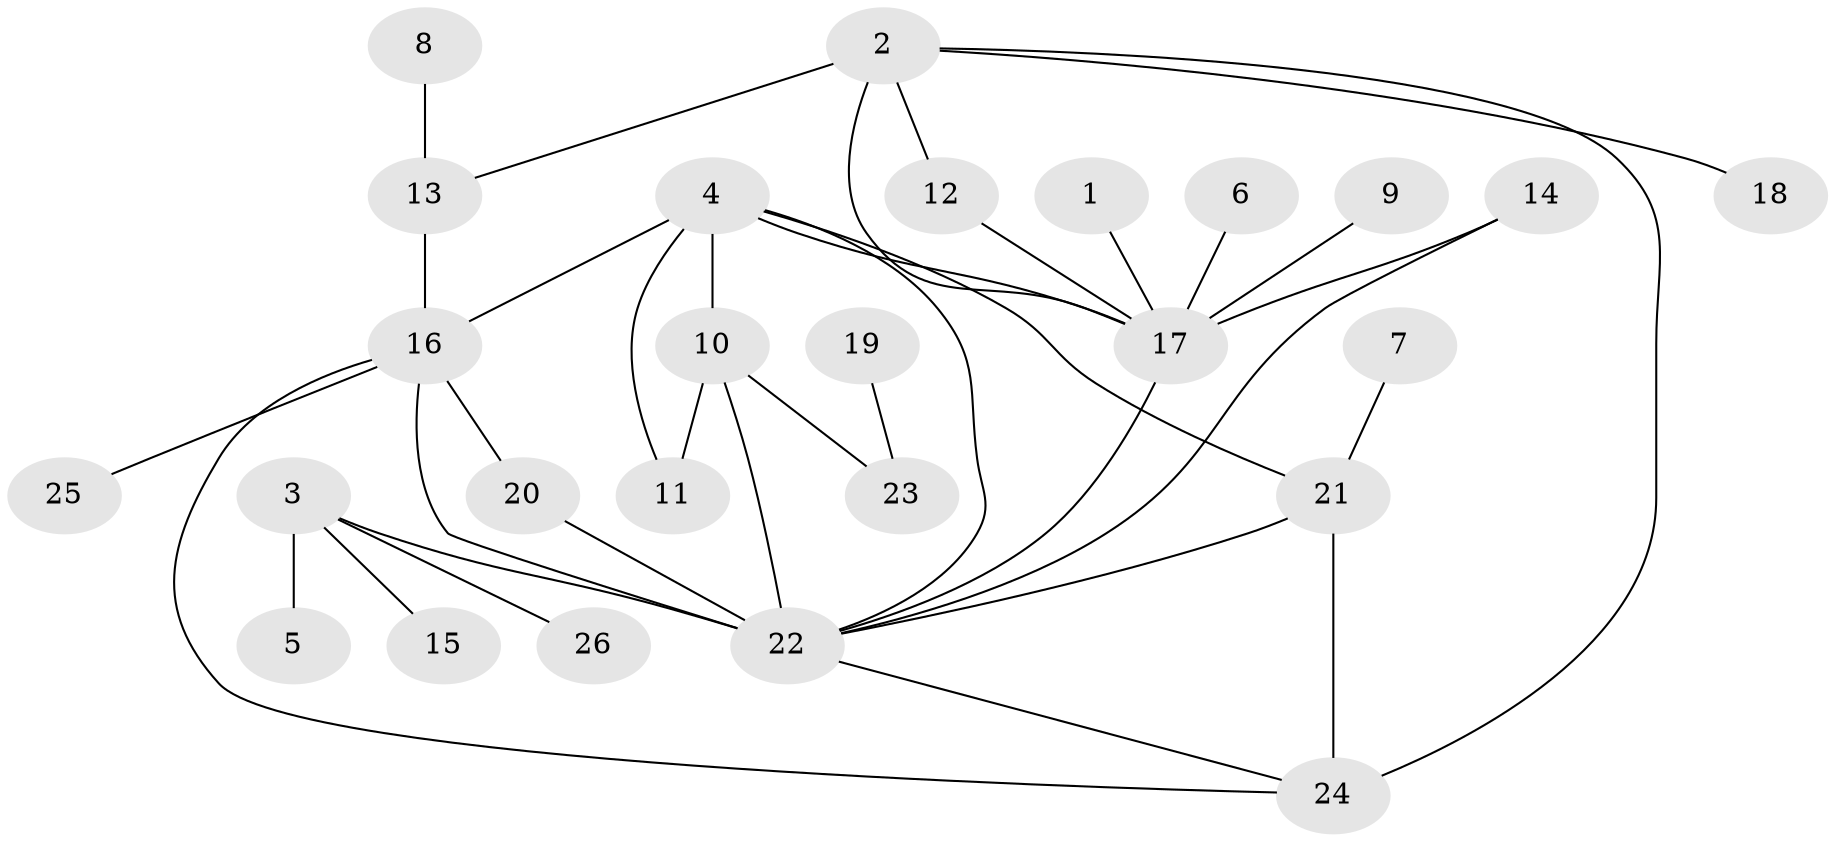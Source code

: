 // original degree distribution, {6: 0.03488372093023256, 3: 0.08139534883720931, 9: 0.03488372093023256, 5: 0.06976744186046512, 8: 0.03488372093023256, 7: 0.023255813953488372, 10: 0.011627906976744186, 4: 0.023255813953488372, 1: 0.5581395348837209, 2: 0.12790697674418605}
// Generated by graph-tools (version 1.1) at 2025/37/03/04/25 23:37:35]
// undirected, 26 vertices, 37 edges
graph export_dot {
  node [color=gray90,style=filled];
  1;
  2;
  3;
  4;
  5;
  6;
  7;
  8;
  9;
  10;
  11;
  12;
  13;
  14;
  15;
  16;
  17;
  18;
  19;
  20;
  21;
  22;
  23;
  24;
  25;
  26;
  1 -- 17 [weight=1.0];
  2 -- 12 [weight=1.0];
  2 -- 13 [weight=1.0];
  2 -- 17 [weight=2.0];
  2 -- 18 [weight=1.0];
  2 -- 24 [weight=1.0];
  3 -- 5 [weight=1.0];
  3 -- 15 [weight=1.0];
  3 -- 22 [weight=3.0];
  3 -- 26 [weight=1.0];
  4 -- 10 [weight=1.0];
  4 -- 11 [weight=2.0];
  4 -- 16 [weight=1.0];
  4 -- 17 [weight=1.0];
  4 -- 21 [weight=2.0];
  4 -- 22 [weight=1.0];
  6 -- 17 [weight=1.0];
  7 -- 21 [weight=1.0];
  8 -- 13 [weight=1.0];
  9 -- 17 [weight=1.0];
  10 -- 11 [weight=2.0];
  10 -- 22 [weight=1.0];
  10 -- 23 [weight=1.0];
  12 -- 17 [weight=2.0];
  13 -- 16 [weight=3.0];
  14 -- 17 [weight=1.0];
  14 -- 22 [weight=1.0];
  16 -- 20 [weight=1.0];
  16 -- 22 [weight=1.0];
  16 -- 24 [weight=1.0];
  16 -- 25 [weight=1.0];
  17 -- 22 [weight=1.0];
  19 -- 23 [weight=1.0];
  20 -- 22 [weight=1.0];
  21 -- 22 [weight=1.0];
  21 -- 24 [weight=3.0];
  22 -- 24 [weight=1.0];
}
